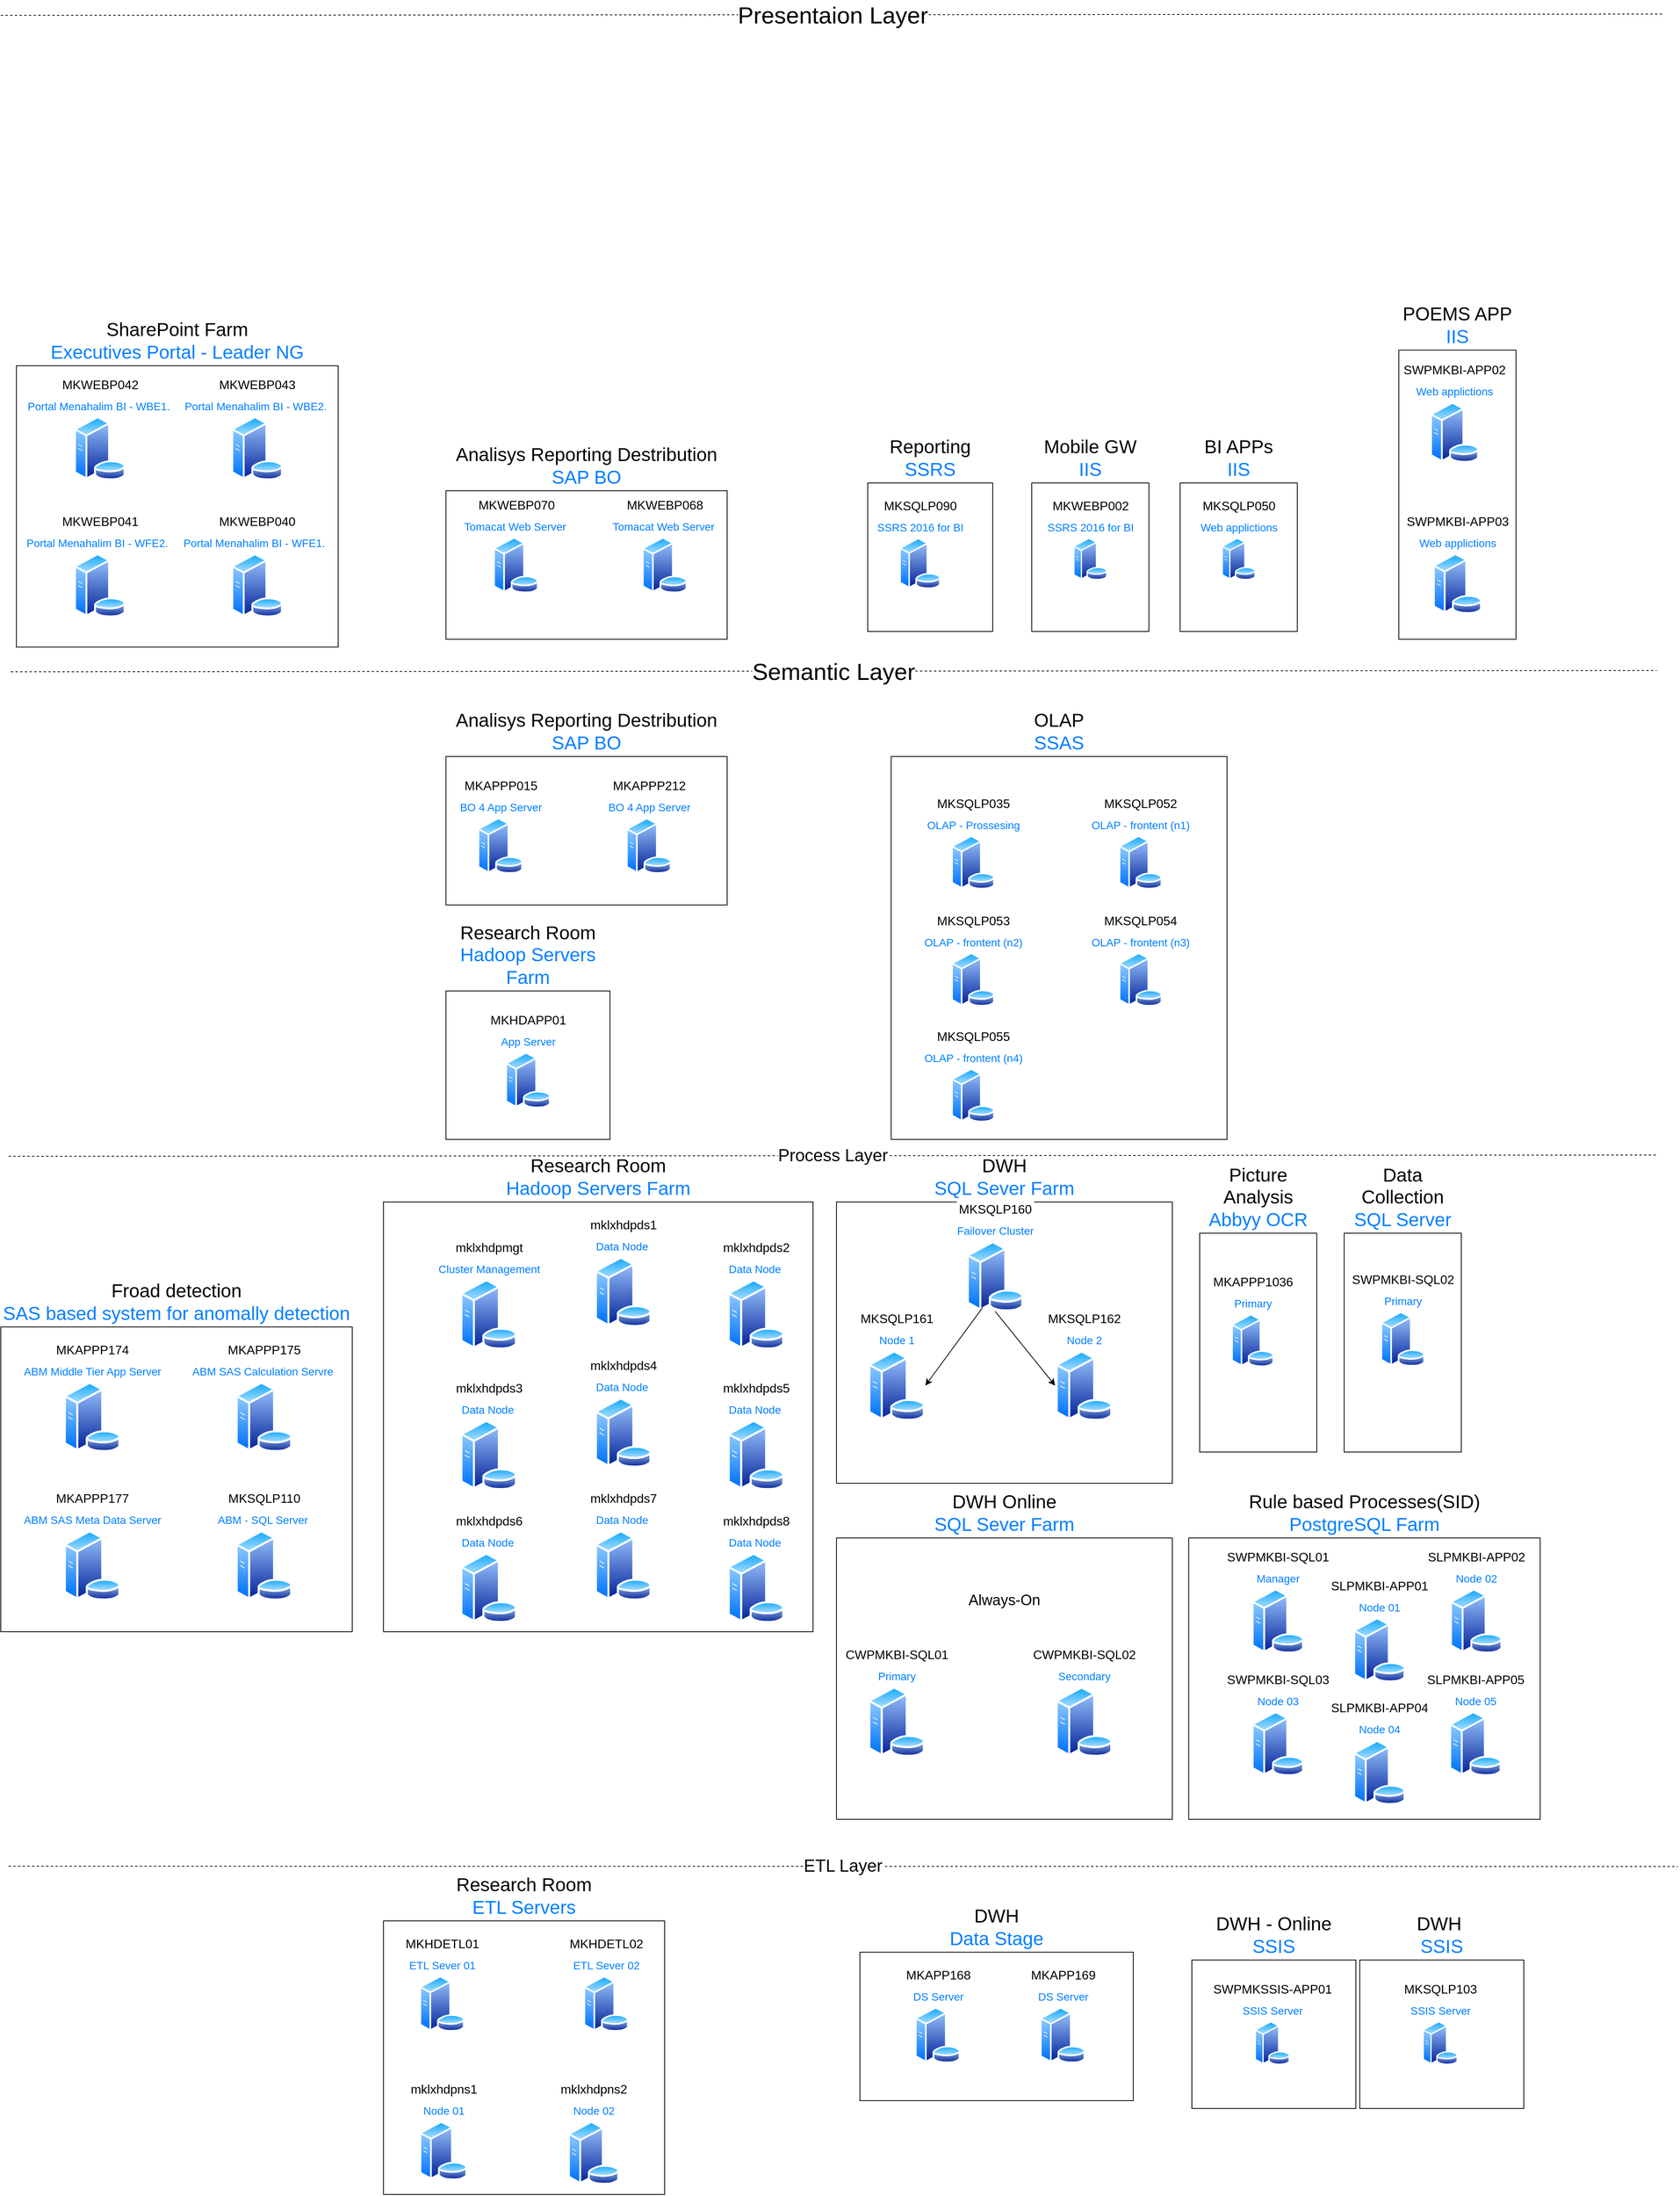 <mxfile version="14.5.7" type="github">
  <diagram name="Page-1" id="c37626ed-c26b-45fb-9056-f9ebc6bb27b6">
    <mxGraphModel dx="1182" dy="2432" grid="1" gridSize="10" guides="1" tooltips="1" connect="1" arrows="1" fold="1" page="1" pageScale="1" pageWidth="1100" pageHeight="850" background="#ffffff" math="0" shadow="0">
      <root>
        <mxCell id="0" />
        <mxCell id="1" parent="0" />
        <mxCell id="8NVAOUmw6MS0x2K47sJc-16" value="&lt;font style=&quot;font-size: 30px&quot;&gt;Presentaion Layer&lt;/font&gt;" style="endArrow=none;dashed=1;html=1;fontSize=22;exitX=1;exitY=1;exitDx=0;exitDy=0;" parent="1" edge="1">
          <mxGeometry width="50" height="50" relative="1" as="geometry">
            <mxPoint x="19.999" y="-1678.355" as="sourcePoint" />
            <mxPoint x="2150" y="-1680" as="targetPoint" />
          </mxGeometry>
        </mxCell>
        <mxCell id="8NVAOUmw6MS0x2K47sJc-18" value="Process Layer" style="endArrow=none;dashed=1;html=1;fontSize=22;exitX=1;exitY=1;exitDx=0;exitDy=0;" parent="1" edge="1">
          <mxGeometry width="50" height="50" relative="1" as="geometry">
            <mxPoint x="29.999" y="-218.355" as="sourcePoint" />
            <mxPoint x="2140" y="-220" as="targetPoint" />
          </mxGeometry>
        </mxCell>
        <mxCell id="8NVAOUmw6MS0x2K47sJc-25" value="ETL Layer" style="endArrow=none;dashed=1;html=1;fontSize=22;exitX=1;exitY=1;exitDx=0;exitDy=0;" parent="1" edge="1">
          <mxGeometry width="50" height="50" relative="1" as="geometry">
            <mxPoint x="29.999" y="690.005" as="sourcePoint" />
            <mxPoint x="2167.14" y="690.36" as="targetPoint" />
          </mxGeometry>
        </mxCell>
        <mxCell id="8NVAOUmw6MS0x2K47sJc-28" value="" style="group" parent="1" vertex="1" connectable="0">
          <mxGeometry x="40" y="-1230" width="412" height="360" as="geometry" />
        </mxCell>
        <mxCell id="8NVAOUmw6MS0x2K47sJc-19" value="&lt;font style=&quot;font-size: 24px&quot;&gt;SharePoint Farm&lt;br&gt;&lt;font color=&quot;#007fff&quot;&gt;Executives Portal - Leader NG&lt;/font&gt;&lt;br&gt;&lt;/font&gt;" style="rounded=0;whiteSpace=wrap;html=1;labelPosition=center;verticalLabelPosition=top;align=center;verticalAlign=bottom;" parent="8NVAOUmw6MS0x2K47sJc-28" vertex="1">
          <mxGeometry width="412" height="360" as="geometry" />
        </mxCell>
        <mxCell id="8NVAOUmw6MS0x2K47sJc-12" value="&lt;span style=&quot;font-size: 16px&quot;&gt;MKWEBP041&lt;/span&gt;&lt;br style=&quot;font-size: 18px&quot;&gt;&lt;font color=&quot;#007fff&quot;&gt;&lt;span style=&quot;font-size: 14px&quot;&gt;Portal Menahalim BI - WFE2.&amp;nbsp;&amp;nbsp;&lt;/span&gt;&lt;/font&gt;" style="aspect=fixed;perimeter=ellipsePerimeter;html=1;align=center;shadow=0;dashed=0;spacingTop=3;image;image=img/lib/active_directory/database_server.svg;labelPosition=center;verticalLabelPosition=top;verticalAlign=bottom;fontSize=22;" parent="8NVAOUmw6MS0x2K47sJc-28" vertex="1">
          <mxGeometry x="73.244" y="240" width="67.085" height="81.81" as="geometry" />
        </mxCell>
        <mxCell id="8NVAOUmw6MS0x2K47sJc-13" value="&lt;font style=&quot;font-size: 16px&quot;&gt;MKWEBP042&lt;/font&gt;&lt;br style=&quot;font-size: 18px&quot;&gt;&lt;font color=&quot;#007fff&quot;&gt;&lt;span style=&quot;font-size: 14px&quot;&gt;Portal Menahalim BI - WBE1.&amp;nbsp;&lt;/span&gt;&lt;/font&gt;" style="aspect=fixed;perimeter=ellipsePerimeter;html=1;align=center;shadow=0;dashed=0;spacingTop=3;image;image=img/lib/active_directory/database_server.svg;labelPosition=center;verticalLabelPosition=top;verticalAlign=bottom;fontSize=22;" parent="8NVAOUmw6MS0x2K47sJc-28" vertex="1">
          <mxGeometry x="73.244" y="64.615" width="67.085" height="81.81" as="geometry" />
        </mxCell>
        <mxCell id="8NVAOUmw6MS0x2K47sJc-14" value="&lt;font style=&quot;font-size: 16px&quot;&gt;MKWEBP043&lt;/font&gt;&lt;br style=&quot;font-size: 18px&quot;&gt;&lt;font color=&quot;#007fff&quot;&gt;&lt;span style=&quot;font-size: 14px&quot;&gt;Portal Menahalim BI - WBE2.&amp;nbsp;&lt;/span&gt;&lt;/font&gt;" style="aspect=fixed;perimeter=ellipsePerimeter;html=1;align=center;shadow=0;dashed=0;spacingTop=3;image;image=img/lib/active_directory/database_server.svg;labelPosition=center;verticalLabelPosition=top;verticalAlign=bottom;fontSize=22;" parent="8NVAOUmw6MS0x2K47sJc-28" vertex="1">
          <mxGeometry x="274.667" y="64.615" width="67.085" height="81.81" as="geometry" />
        </mxCell>
        <mxCell id="8NVAOUmw6MS0x2K47sJc-15" value="&lt;span style=&quot;font-size: 16px&quot;&gt;MKWEBP040&lt;br&gt;&lt;/span&gt;&lt;font color=&quot;#007fff&quot;&gt;&lt;span style=&quot;font-size: 14px&quot;&gt;Portal Menahalim BI - WFE1.&amp;nbsp;&amp;nbsp;&lt;/span&gt;&lt;/font&gt;" style="aspect=fixed;perimeter=ellipsePerimeter;html=1;align=center;shadow=0;dashed=0;spacingTop=3;image;image=img/lib/active_directory/database_server.svg;labelPosition=center;verticalLabelPosition=top;verticalAlign=bottom;fontSize=22;" parent="8NVAOUmw6MS0x2K47sJc-28" vertex="1">
          <mxGeometry x="274.667" y="240" width="67.085" height="81.81" as="geometry" />
        </mxCell>
        <mxCell id="8NVAOUmw6MS0x2K47sJc-29" value="" style="group" parent="1" vertex="1" connectable="0">
          <mxGeometry x="20" width="450" height="390" as="geometry" />
        </mxCell>
        <mxCell id="8NVAOUmw6MS0x2K47sJc-30" value="&lt;font style=&quot;font-size: 24px&quot;&gt;Froad detection&lt;br&gt;&lt;font color=&quot;#007fff&quot;&gt;SAS based system for anomally detection&lt;/font&gt;&lt;br&gt;&lt;/font&gt;" style="rounded=0;whiteSpace=wrap;html=1;labelPosition=center;verticalLabelPosition=top;align=center;verticalAlign=bottom;" parent="8NVAOUmw6MS0x2K47sJc-29" vertex="1">
          <mxGeometry width="450" height="390" as="geometry" />
        </mxCell>
        <mxCell id="8NVAOUmw6MS0x2K47sJc-31" value="&lt;span style=&quot;font-size: 16px&quot;&gt;MKAPPP177&lt;/span&gt;&lt;br style=&quot;font-size: 18px&quot;&gt;&lt;font color=&quot;#007fff&quot;&gt;&lt;span style=&quot;font-size: 14px&quot;&gt;ABM SAS Meta Data Server&lt;/span&gt;&lt;/font&gt;" style="aspect=fixed;perimeter=ellipsePerimeter;html=1;align=center;shadow=0;dashed=0;spacingTop=3;image;image=img/lib/active_directory/database_server.svg;labelPosition=center;verticalLabelPosition=top;verticalAlign=bottom;fontSize=22;" parent="8NVAOUmw6MS0x2K47sJc-29" vertex="1">
          <mxGeometry x="80" y="260" width="73.8" height="90" as="geometry" />
        </mxCell>
        <mxCell id="8NVAOUmw6MS0x2K47sJc-32" value="&lt;font style=&quot;font-size: 16px&quot;&gt;MKAPPP174&lt;/font&gt;&lt;br style=&quot;font-size: 18px&quot;&gt;&lt;font color=&quot;#007fff&quot;&gt;&lt;span style=&quot;font-size: 14px&quot;&gt;ABM Middle Tier App Server&lt;/span&gt;&lt;/font&gt;" style="aspect=fixed;perimeter=ellipsePerimeter;html=1;align=center;shadow=0;dashed=0;spacingTop=3;image;image=img/lib/active_directory/database_server.svg;labelPosition=center;verticalLabelPosition=top;verticalAlign=bottom;fontSize=22;" parent="8NVAOUmw6MS0x2K47sJc-29" vertex="1">
          <mxGeometry x="80" y="70" width="73.8" height="90" as="geometry" />
        </mxCell>
        <mxCell id="8NVAOUmw6MS0x2K47sJc-33" value="&lt;font style=&quot;font-size: 16px&quot;&gt;MKAPPP175&lt;/font&gt;&lt;br style=&quot;font-size: 18px&quot;&gt;&lt;font color=&quot;#007fff&quot;&gt;&lt;span style=&quot;font-size: 14px&quot;&gt;ABM SAS Calculation Servre&amp;nbsp;&lt;/span&gt;&lt;/font&gt;" style="aspect=fixed;perimeter=ellipsePerimeter;html=1;align=center;shadow=0;dashed=0;spacingTop=3;image;image=img/lib/active_directory/database_server.svg;labelPosition=center;verticalLabelPosition=top;verticalAlign=bottom;fontSize=22;" parent="8NVAOUmw6MS0x2K47sJc-29" vertex="1">
          <mxGeometry x="300" y="70" width="73.8" height="90" as="geometry" />
        </mxCell>
        <mxCell id="8NVAOUmw6MS0x2K47sJc-34" value="&lt;span style=&quot;font-size: 16px&quot;&gt;MKSQLP110&lt;/span&gt;&lt;br&gt;&lt;font color=&quot;#007fff&quot;&gt;&lt;span style=&quot;font-size: 14px&quot;&gt;ABM - SQL Server&amp;nbsp;&lt;/span&gt;&lt;/font&gt;" style="aspect=fixed;perimeter=ellipsePerimeter;html=1;align=center;shadow=0;dashed=0;spacingTop=3;image;image=img/lib/active_directory/database_server.svg;labelPosition=center;verticalLabelPosition=top;verticalAlign=bottom;fontSize=22;" parent="8NVAOUmw6MS0x2K47sJc-29" vertex="1">
          <mxGeometry x="300" y="260" width="73.8" height="90" as="geometry" />
        </mxCell>
        <mxCell id="8NVAOUmw6MS0x2K47sJc-35" value="" style="group" parent="1" vertex="1" connectable="0">
          <mxGeometry x="590" y="-730" width="360" height="190" as="geometry" />
        </mxCell>
        <mxCell id="8NVAOUmw6MS0x2K47sJc-36" value="&lt;font style=&quot;font-size: 24px&quot;&gt;Analisys Reporting Destribution&lt;br&gt;&lt;font color=&quot;#007fff&quot;&gt;SAP BO&lt;/font&gt;&lt;br&gt;&lt;/font&gt;" style="rounded=0;whiteSpace=wrap;html=1;labelPosition=center;verticalLabelPosition=top;align=center;verticalAlign=bottom;" parent="8NVAOUmw6MS0x2K47sJc-35" vertex="1">
          <mxGeometry width="360" height="190" as="geometry" />
        </mxCell>
        <mxCell id="8NVAOUmw6MS0x2K47sJc-37" value="&lt;font style=&quot;font-size: 16px&quot;&gt;MKAPPP015&lt;/font&gt;&lt;br style=&quot;font-size: 18px&quot;&gt;&lt;font color=&quot;#007fff&quot;&gt;&lt;span style=&quot;font-size: 14px&quot;&gt;BO 4 App Server&lt;/span&gt;&lt;/font&gt;" style="aspect=fixed;perimeter=ellipsePerimeter;html=1;align=center;shadow=0;dashed=0;spacingTop=3;image;image=img/lib/active_directory/database_server.svg;labelPosition=center;verticalLabelPosition=top;verticalAlign=bottom;fontSize=22;" parent="8NVAOUmw6MS0x2K47sJc-35" vertex="1">
          <mxGeometry x="40" y="78.111" width="59.04" height="72" as="geometry" />
        </mxCell>
        <mxCell id="8NVAOUmw6MS0x2K47sJc-40" value="&lt;font style=&quot;font-size: 16px&quot;&gt;MKAPPP212&lt;/font&gt;&lt;br style=&quot;font-size: 18px&quot;&gt;&lt;font color=&quot;#007fff&quot;&gt;&lt;span style=&quot;font-size: 14px&quot;&gt;BO 4 App Server&lt;/span&gt;&lt;/font&gt;" style="aspect=fixed;perimeter=ellipsePerimeter;html=1;align=center;shadow=0;dashed=0;spacingTop=3;image;image=img/lib/active_directory/database_server.svg;labelPosition=center;verticalLabelPosition=top;verticalAlign=bottom;fontSize=22;" parent="8NVAOUmw6MS0x2K47sJc-35" vertex="1">
          <mxGeometry x="230" y="78.111" width="59.04" height="72" as="geometry" />
        </mxCell>
        <mxCell id="8NVAOUmw6MS0x2K47sJc-17" value="&lt;font style=&quot;font-size: 30px&quot;&gt;Semantic Layer&lt;/font&gt;" style="endArrow=none;dashed=1;html=1;fontSize=22;exitX=1;exitY=1;exitDx=0;exitDy=0;" parent="1" edge="1">
          <mxGeometry width="50" height="50" relative="1" as="geometry">
            <mxPoint x="32.859" y="-838.355" as="sourcePoint" />
            <mxPoint x="2140" y="-840" as="targetPoint" />
          </mxGeometry>
        </mxCell>
        <mxCell id="8NVAOUmw6MS0x2K47sJc-43" value="" style="group" parent="1" vertex="1" connectable="0">
          <mxGeometry x="1160" y="-730" width="430" height="490" as="geometry" />
        </mxCell>
        <mxCell id="8NVAOUmw6MS0x2K47sJc-26" value="&lt;span style=&quot;font-size: 24px&quot;&gt;OLAP&lt;/span&gt;&lt;br style=&quot;font-size: 24px&quot;&gt;&lt;font color=&quot;#007fff&quot; style=&quot;font-size: 24px&quot;&gt;SSAS&lt;/font&gt;" style="rounded=0;whiteSpace=wrap;html=1;labelPosition=center;verticalLabelPosition=top;align=center;verticalAlign=bottom;" parent="8NVAOUmw6MS0x2K47sJc-43" vertex="1">
          <mxGeometry width="430" height="490.0" as="geometry" />
        </mxCell>
        <mxCell id="8NVAOUmw6MS0x2K47sJc-11" value="&lt;font style=&quot;font-size: 16px&quot;&gt;MKSQLP035&lt;/font&gt;&lt;br style=&quot;font-size: 18px&quot;&gt;&lt;font color=&quot;#007fff&quot; style=&quot;font-size: 14px&quot;&gt;OLAP - Prossesing&lt;/font&gt;" style="aspect=fixed;perimeter=ellipsePerimeter;html=1;align=center;shadow=0;dashed=0;spacingTop=3;image;image=img/lib/active_directory/database_server.svg;labelPosition=center;verticalLabelPosition=top;verticalAlign=bottom;fontSize=22;" parent="8NVAOUmw6MS0x2K47sJc-43" vertex="1">
          <mxGeometry x="76.444" y="100.887" width="56.675" height="69.115" as="geometry" />
        </mxCell>
        <mxCell id="2Vnqyo2LYjuPTiN0rZFC-1" value="&lt;font style=&quot;font-size: 16px&quot;&gt;MKSQLP052&lt;/font&gt;&lt;br style=&quot;font-size: 18px&quot;&gt;&lt;font color=&quot;#007fff&quot; style=&quot;font-size: 14px&quot;&gt;OLAP - frontent (n1)&lt;/font&gt;" style="aspect=fixed;perimeter=ellipsePerimeter;html=1;align=center;shadow=0;dashed=0;spacingTop=3;image;image=img/lib/active_directory/database_server.svg;labelPosition=center;verticalLabelPosition=top;verticalAlign=bottom;fontSize=22;" vertex="1" parent="8NVAOUmw6MS0x2K47sJc-43">
          <mxGeometry x="290.882" y="100.887" width="56.675" height="69.115" as="geometry" />
        </mxCell>
        <mxCell id="2Vnqyo2LYjuPTiN0rZFC-2" value="&lt;font style=&quot;font-size: 16px&quot;&gt;MKSQLP053&lt;/font&gt;&lt;br style=&quot;font-size: 18px&quot;&gt;&lt;font color=&quot;#007fff&quot; style=&quot;font-size: 14px&quot;&gt;OLAP - frontent (n2)&lt;/font&gt;" style="aspect=fixed;perimeter=ellipsePerimeter;html=1;align=center;shadow=0;dashed=0;spacingTop=3;image;image=img/lib/active_directory/database_server.svg;labelPosition=center;verticalLabelPosition=top;verticalAlign=bottom;fontSize=22;" vertex="1" parent="8NVAOUmw6MS0x2K47sJc-43">
          <mxGeometry x="76.444" y="250.702" width="56.675" height="69.115" as="geometry" />
        </mxCell>
        <mxCell id="2Vnqyo2LYjuPTiN0rZFC-3" value="&lt;font style=&quot;font-size: 16px&quot;&gt;MKSQLP054&lt;/font&gt;&lt;br style=&quot;font-size: 18px&quot;&gt;&lt;font color=&quot;#007fff&quot; style=&quot;font-size: 14px&quot;&gt;OLAP - frontent (n3)&lt;/font&gt;" style="aspect=fixed;perimeter=ellipsePerimeter;html=1;align=center;shadow=0;dashed=0;spacingTop=3;image;image=img/lib/active_directory/database_server.svg;labelPosition=center;verticalLabelPosition=top;verticalAlign=bottom;fontSize=22;" vertex="1" parent="8NVAOUmw6MS0x2K47sJc-43">
          <mxGeometry x="290.884" y="250.702" width="56.675" height="69.115" as="geometry" />
        </mxCell>
        <mxCell id="2Vnqyo2LYjuPTiN0rZFC-4" value="&lt;font style=&quot;font-size: 16px&quot;&gt;MKSQLP055&lt;/font&gt;&lt;br style=&quot;font-size: 18px&quot;&gt;&lt;font color=&quot;#007fff&quot; style=&quot;font-size: 14px&quot;&gt;OLAP - frontent (n4)&lt;/font&gt;" style="aspect=fixed;perimeter=ellipsePerimeter;html=1;align=center;shadow=0;dashed=0;spacingTop=3;image;image=img/lib/active_directory/database_server.svg;labelPosition=center;verticalLabelPosition=top;verticalAlign=bottom;fontSize=22;" vertex="1" parent="8NVAOUmw6MS0x2K47sJc-43">
          <mxGeometry x="76.444" y="398.841" width="56.675" height="69.115" as="geometry" />
        </mxCell>
        <mxCell id="8NVAOUmw6MS0x2K47sJc-44" value="" style="group" parent="1" vertex="1" connectable="0">
          <mxGeometry x="1130" y="-1080" width="160" height="190" as="geometry" />
        </mxCell>
        <mxCell id="8NVAOUmw6MS0x2K47sJc-45" value="&lt;font style=&quot;font-size: 24px&quot;&gt;Reporting&lt;br&gt;&lt;span style=&quot;color: rgb(0 , 127 , 255)&quot;&gt;SSRS&lt;/span&gt;&lt;br&gt;&lt;/font&gt;" style="rounded=0;whiteSpace=wrap;html=1;labelPosition=center;verticalLabelPosition=top;align=center;verticalAlign=bottom;" parent="8NVAOUmw6MS0x2K47sJc-44" vertex="1">
          <mxGeometry width="160.0" height="190" as="geometry" />
        </mxCell>
        <mxCell id="8NVAOUmw6MS0x2K47sJc-46" value="&lt;font style=&quot;font-size: 16px&quot;&gt;MKSQLP090&lt;/font&gt;&lt;br style=&quot;font-size: 18px&quot;&gt;&lt;font color=&quot;#007fff&quot;&gt;&lt;span style=&quot;font-size: 14px&quot;&gt;SSRS 2016 for BI&lt;/span&gt;&lt;/font&gt;" style="aspect=fixed;perimeter=ellipsePerimeter;html=1;align=center;shadow=0;dashed=0;spacingTop=3;image;image=img/lib/active_directory/database_server.svg;labelPosition=center;verticalLabelPosition=top;verticalAlign=bottom;fontSize=22;" parent="8NVAOUmw6MS0x2K47sJc-44" vertex="1">
          <mxGeometry x="40.004" y="70" width="53.673" height="65.455" as="geometry" />
        </mxCell>
        <mxCell id="kpU_jAiQaR-Scrp2Td4S-7" value="" style="group" parent="1" vertex="1" connectable="0">
          <mxGeometry x="590" y="-1070" width="360" height="190" as="geometry" />
        </mxCell>
        <mxCell id="kpU_jAiQaR-Scrp2Td4S-2" value="&lt;font style=&quot;font-size: 24px&quot;&gt;Analisys Reporting Destribution&lt;br&gt;&lt;font color=&quot;#007fff&quot;&gt;SAP BO&lt;/font&gt;&lt;br&gt;&lt;/font&gt;" style="rounded=0;whiteSpace=wrap;html=1;labelPosition=center;verticalLabelPosition=top;align=center;verticalAlign=bottom;container=1;" parent="kpU_jAiQaR-Scrp2Td4S-7" vertex="1">
          <mxGeometry width="360" height="190" as="geometry" />
        </mxCell>
        <mxCell id="kpU_jAiQaR-Scrp2Td4S-4" value="&lt;font style=&quot;font-size: 16px&quot;&gt;MKWEBP070&lt;/font&gt;&lt;br style=&quot;font-size: 18px&quot;&gt;&lt;font color=&quot;#007fff&quot;&gt;&lt;span style=&quot;font-size: 14px&quot;&gt;Tomacat Web Server&amp;nbsp;&lt;/span&gt;&lt;/font&gt;" style="aspect=fixed;perimeter=ellipsePerimeter;html=1;align=center;shadow=0;dashed=0;spacingTop=3;image;image=img/lib/active_directory/database_server.svg;labelPosition=center;verticalLabelPosition=top;verticalAlign=bottom;fontSize=22;" parent="kpU_jAiQaR-Scrp2Td4S-2" vertex="1">
          <mxGeometry x="60" y="59" width="59.04" height="72" as="geometry" />
        </mxCell>
        <mxCell id="kpU_jAiQaR-Scrp2Td4S-5" value="&lt;font style=&quot;font-size: 16px&quot;&gt;MKWEBP068&lt;/font&gt;&lt;br style=&quot;font-size: 18px&quot;&gt;&lt;font color=&quot;#007fff&quot;&gt;&lt;span style=&quot;font-size: 14px&quot;&gt;Tomacat Web Server&amp;nbsp;&lt;/span&gt;&lt;/font&gt;" style="aspect=fixed;perimeter=ellipsePerimeter;html=1;align=center;shadow=0;dashed=0;spacingTop=3;image;image=img/lib/active_directory/database_server.svg;labelPosition=center;verticalLabelPosition=top;verticalAlign=bottom;fontSize=22;" parent="kpU_jAiQaR-Scrp2Td4S-2" vertex="1">
          <mxGeometry x="250.48" y="59" width="59.04" height="72" as="geometry" />
        </mxCell>
        <mxCell id="kpU_jAiQaR-Scrp2Td4S-8" value="" style="group" parent="1" vertex="1" connectable="0">
          <mxGeometry x="510" y="-160" width="550" height="550" as="geometry" />
        </mxCell>
        <mxCell id="kpU_jAiQaR-Scrp2Td4S-9" value="&lt;font style=&quot;font-size: 24px&quot;&gt;Research Room&lt;br&gt;&lt;font color=&quot;#007fff&quot;&gt;Hadoop Servers Farm&lt;/font&gt;&lt;br&gt;&lt;/font&gt;" style="rounded=0;whiteSpace=wrap;html=1;labelPosition=center;verticalLabelPosition=top;align=center;verticalAlign=bottom;" parent="kpU_jAiQaR-Scrp2Td4S-8" vertex="1">
          <mxGeometry width="550" height="550" as="geometry" />
        </mxCell>
        <mxCell id="kpU_jAiQaR-Scrp2Td4S-11" value="&lt;font style=&quot;font-size: 16px&quot;&gt;mklxhdpmgt&lt;/font&gt;&lt;br style=&quot;font-size: 18px&quot;&gt;&lt;font color=&quot;#007fff&quot;&gt;&lt;span style=&quot;font-size: 14px&quot;&gt;Cluster Management&lt;/span&gt;&lt;/font&gt;" style="aspect=fixed;perimeter=ellipsePerimeter;html=1;align=center;shadow=0;dashed=0;spacingTop=3;image;image=img/lib/active_directory/database_server.svg;labelPosition=center;verticalLabelPosition=top;verticalAlign=bottom;fontSize=22;" parent="kpU_jAiQaR-Scrp2Td4S-8" vertex="1">
          <mxGeometry x="97.778" y="98.718" width="73.8" height="90" as="geometry" />
        </mxCell>
        <mxCell id="kpU_jAiQaR-Scrp2Td4S-12" value="&lt;font style=&quot;font-size: 16px&quot;&gt;mklxhdpds1&lt;/font&gt;&lt;br style=&quot;font-size: 18px&quot;&gt;&lt;font color=&quot;#007fff&quot;&gt;&lt;span style=&quot;font-size: 14px&quot;&gt;Data Node&amp;nbsp;&lt;/span&gt;&lt;/font&gt;" style="aspect=fixed;perimeter=ellipsePerimeter;html=1;align=center;shadow=0;dashed=0;spacingTop=3;image;image=img/lib/active_directory/database_server.svg;labelPosition=center;verticalLabelPosition=top;verticalAlign=bottom;fontSize=22;" parent="kpU_jAiQaR-Scrp2Td4S-8" vertex="1">
          <mxGeometry x="269.997" y="69.998" width="73.8" height="90" as="geometry" />
        </mxCell>
        <mxCell id="kpU_jAiQaR-Scrp2Td4S-13" value="&lt;font style=&quot;font-size: 16px&quot;&gt;mklxhdpds2&lt;/font&gt;&lt;br style=&quot;font-size: 18px&quot;&gt;&lt;font color=&quot;#007fff&quot;&gt;&lt;span style=&quot;font-size: 14px&quot;&gt;Data Node&amp;nbsp;&lt;/span&gt;&lt;/font&gt;" style="aspect=fixed;perimeter=ellipsePerimeter;html=1;align=center;shadow=0;dashed=0;spacingTop=3;image;image=img/lib/active_directory/database_server.svg;labelPosition=center;verticalLabelPosition=top;verticalAlign=bottom;fontSize=22;" parent="kpU_jAiQaR-Scrp2Td4S-8" vertex="1">
          <mxGeometry x="439.997" y="98.717" width="73.8" height="90" as="geometry" />
        </mxCell>
        <mxCell id="kpU_jAiQaR-Scrp2Td4S-14" value="&lt;font style=&quot;font-size: 16px&quot;&gt;mklxhdpds3&lt;/font&gt;&lt;br style=&quot;font-size: 18px&quot;&gt;&lt;font color=&quot;#007fff&quot;&gt;&lt;span style=&quot;font-size: 14px&quot;&gt;Data Node&amp;nbsp;&lt;/span&gt;&lt;/font&gt;" style="aspect=fixed;perimeter=ellipsePerimeter;html=1;align=center;shadow=0;dashed=0;spacingTop=3;image;image=img/lib/active_directory/database_server.svg;labelPosition=center;verticalLabelPosition=top;verticalAlign=bottom;fontSize=22;" parent="kpU_jAiQaR-Scrp2Td4S-8" vertex="1">
          <mxGeometry x="97.778" y="278.718" width="73.8" height="90" as="geometry" />
        </mxCell>
        <mxCell id="kpU_jAiQaR-Scrp2Td4S-15" value="&lt;font style=&quot;font-size: 16px&quot;&gt;mklxhdpds4&lt;/font&gt;&lt;br style=&quot;font-size: 18px&quot;&gt;&lt;font color=&quot;#007fff&quot;&gt;&lt;span style=&quot;font-size: 14px&quot;&gt;Data Node&amp;nbsp;&lt;/span&gt;&lt;/font&gt;" style="aspect=fixed;perimeter=ellipsePerimeter;html=1;align=center;shadow=0;dashed=0;spacingTop=3;image;image=img/lib/active_directory/database_server.svg;labelPosition=center;verticalLabelPosition=top;verticalAlign=bottom;fontSize=22;" parent="kpU_jAiQaR-Scrp2Td4S-8" vertex="1">
          <mxGeometry x="269.997" y="249.998" width="73.8" height="90" as="geometry" />
        </mxCell>
        <mxCell id="kpU_jAiQaR-Scrp2Td4S-16" value="&lt;font style=&quot;font-size: 16px&quot;&gt;mklxhdpds5&lt;/font&gt;&lt;br style=&quot;font-size: 18px&quot;&gt;&lt;font color=&quot;#007fff&quot;&gt;&lt;span style=&quot;font-size: 14px&quot;&gt;Data Node&amp;nbsp;&lt;/span&gt;&lt;/font&gt;" style="aspect=fixed;perimeter=ellipsePerimeter;html=1;align=center;shadow=0;dashed=0;spacingTop=3;image;image=img/lib/active_directory/database_server.svg;labelPosition=center;verticalLabelPosition=top;verticalAlign=bottom;fontSize=22;" parent="kpU_jAiQaR-Scrp2Td4S-8" vertex="1">
          <mxGeometry x="439.997" y="278.717" width="73.8" height="90" as="geometry" />
        </mxCell>
        <mxCell id="kpU_jAiQaR-Scrp2Td4S-17" value="&lt;font style=&quot;font-size: 16px&quot;&gt;mklxhdpds6&lt;/font&gt;&lt;br style=&quot;font-size: 18px&quot;&gt;&lt;font color=&quot;#007fff&quot;&gt;&lt;span style=&quot;font-size: 14px&quot;&gt;Data Node&amp;nbsp;&lt;/span&gt;&lt;/font&gt;" style="aspect=fixed;perimeter=ellipsePerimeter;html=1;align=center;shadow=0;dashed=0;spacingTop=3;image;image=img/lib/active_directory/database_server.svg;labelPosition=center;verticalLabelPosition=top;verticalAlign=bottom;fontSize=22;" parent="kpU_jAiQaR-Scrp2Td4S-8" vertex="1">
          <mxGeometry x="97.778" y="448.718" width="73.8" height="90" as="geometry" />
        </mxCell>
        <mxCell id="kpU_jAiQaR-Scrp2Td4S-18" value="&lt;font style=&quot;font-size: 16px&quot;&gt;mklxhdpds7&lt;/font&gt;&lt;br style=&quot;font-size: 18px&quot;&gt;&lt;font color=&quot;#007fff&quot;&gt;&lt;span style=&quot;font-size: 14px&quot;&gt;Data Node&amp;nbsp;&lt;/span&gt;&lt;/font&gt;" style="aspect=fixed;perimeter=ellipsePerimeter;html=1;align=center;shadow=0;dashed=0;spacingTop=3;image;image=img/lib/active_directory/database_server.svg;labelPosition=center;verticalLabelPosition=top;verticalAlign=bottom;fontSize=22;" parent="kpU_jAiQaR-Scrp2Td4S-8" vertex="1">
          <mxGeometry x="269.997" y="419.998" width="73.8" height="90" as="geometry" />
        </mxCell>
        <mxCell id="kpU_jAiQaR-Scrp2Td4S-19" value="&lt;font style=&quot;font-size: 16px&quot;&gt;mklxhdpds8&lt;/font&gt;&lt;br style=&quot;font-size: 18px&quot;&gt;&lt;font color=&quot;#007fff&quot;&gt;&lt;span style=&quot;font-size: 14px&quot;&gt;Data Node&amp;nbsp;&lt;/span&gt;&lt;/font&gt;" style="aspect=fixed;perimeter=ellipsePerimeter;html=1;align=center;shadow=0;dashed=0;spacingTop=3;image;image=img/lib/active_directory/database_server.svg;labelPosition=center;verticalLabelPosition=top;verticalAlign=bottom;fontSize=22;" parent="kpU_jAiQaR-Scrp2Td4S-8" vertex="1">
          <mxGeometry x="439.997" y="448.717" width="73.8" height="90" as="geometry" />
        </mxCell>
        <mxCell id="kpU_jAiQaR-Scrp2Td4S-24" value="" style="group" parent="1" vertex="1" connectable="0">
          <mxGeometry x="590" y="-430" width="210" height="190" as="geometry" />
        </mxCell>
        <mxCell id="kpU_jAiQaR-Scrp2Td4S-36" value="" style="group" parent="kpU_jAiQaR-Scrp2Td4S-24" vertex="1" connectable="0">
          <mxGeometry width="210" height="190" as="geometry" />
        </mxCell>
        <mxCell id="kpU_jAiQaR-Scrp2Td4S-25" value="&lt;font style=&quot;font-size: 24px&quot;&gt;Research Room&lt;br&gt;&lt;font color=&quot;#007fff&quot;&gt;Hadoop Servers Farm&lt;/font&gt;&lt;br&gt;&lt;/font&gt;" style="rounded=0;whiteSpace=wrap;html=1;labelPosition=center;verticalLabelPosition=top;align=center;verticalAlign=bottom;" parent="kpU_jAiQaR-Scrp2Td4S-36" vertex="1">
          <mxGeometry width="210" height="190" as="geometry" />
        </mxCell>
        <mxCell id="kpU_jAiQaR-Scrp2Td4S-37" value="&lt;span style=&quot;font-size: 16px&quot;&gt;MKHDAPP01&lt;br&gt;&lt;/span&gt;&lt;font color=&quot;#007fff&quot;&gt;&lt;span style=&quot;font-size: 14px&quot;&gt;App Server&lt;/span&gt;&lt;/font&gt;" style="aspect=fixed;perimeter=ellipsePerimeter;html=1;align=center;shadow=0;dashed=0;spacingTop=3;image;image=img/lib/active_directory/database_server.svg;labelPosition=center;verticalLabelPosition=top;verticalAlign=bottom;fontSize=22;" parent="kpU_jAiQaR-Scrp2Td4S-36" vertex="1">
          <mxGeometry x="75.48" y="78.111" width="59.04" height="72" as="geometry" />
        </mxCell>
        <mxCell id="kpU_jAiQaR-Scrp2Td4S-54" value="" style="group" parent="1" vertex="1" connectable="0">
          <mxGeometry x="1090" y="-160" width="430" height="360" as="geometry" />
        </mxCell>
        <mxCell id="kpU_jAiQaR-Scrp2Td4S-48" value="&lt;font style=&quot;font-size: 24px&quot;&gt;DWH&lt;br&gt;&lt;font color=&quot;#007fff&quot;&gt;SQL Sever Farm&lt;/font&gt;&lt;br&gt;&lt;/font&gt;" style="rounded=0;whiteSpace=wrap;html=1;labelPosition=center;verticalLabelPosition=top;align=center;verticalAlign=bottom;" parent="kpU_jAiQaR-Scrp2Td4S-54" vertex="1">
          <mxGeometry width="430" height="360" as="geometry" />
        </mxCell>
        <mxCell id="kpU_jAiQaR-Scrp2Td4S-49" value="&lt;font style=&quot;font-size: 16px&quot;&gt;MKSQLP160&lt;/font&gt;&lt;br style=&quot;font-size: 18px&quot;&gt;&lt;font color=&quot;#007fff&quot;&gt;&lt;span style=&quot;font-size: 14px&quot;&gt;Failover Cluster&lt;/span&gt;&lt;/font&gt;" style="aspect=fixed;perimeter=ellipsePerimeter;html=1;align=center;shadow=0;dashed=0;spacingTop=3;image;image=img/lib/active_directory/database_server.svg;labelPosition=center;verticalLabelPosition=top;verticalAlign=bottom;fontSize=22;" parent="kpU_jAiQaR-Scrp2Td4S-54" vertex="1">
          <mxGeometry x="166.197" y="49.997" width="73.8" height="90" as="geometry" />
        </mxCell>
        <mxCell id="kpU_jAiQaR-Scrp2Td4S-50" value="&lt;font style=&quot;font-size: 16px&quot;&gt;MKSQLP161&lt;/font&gt;&lt;br style=&quot;font-size: 18px&quot;&gt;&lt;font color=&quot;#007fff&quot;&gt;&lt;span style=&quot;font-size: 14px&quot;&gt;Node 1&lt;/span&gt;&lt;/font&gt;" style="aspect=fixed;perimeter=ellipsePerimeter;html=1;align=center;shadow=0;dashed=0;spacingTop=3;image;image=img/lib/active_directory/database_server.svg;labelPosition=center;verticalLabelPosition=top;verticalAlign=bottom;fontSize=22;" parent="kpU_jAiQaR-Scrp2Td4S-54" vertex="1">
          <mxGeometry x="39.997" y="189.997" width="73.8" height="90" as="geometry" />
        </mxCell>
        <mxCell id="kpU_jAiQaR-Scrp2Td4S-51" value="&lt;font style=&quot;font-size: 16px&quot;&gt;MKSQLP162&lt;/font&gt;&lt;br style=&quot;font-size: 18px&quot;&gt;&lt;font color=&quot;#007fff&quot;&gt;&lt;span style=&quot;font-size: 14px&quot;&gt;Node 2&lt;/span&gt;&lt;/font&gt;" style="aspect=fixed;perimeter=ellipsePerimeter;html=1;align=center;shadow=0;dashed=0;spacingTop=3;image;image=img/lib/active_directory/database_server.svg;labelPosition=center;verticalLabelPosition=top;verticalAlign=bottom;fontSize=22;" parent="kpU_jAiQaR-Scrp2Td4S-54" vertex="1">
          <mxGeometry x="279.997" y="189.997" width="73.8" height="90" as="geometry" />
        </mxCell>
        <mxCell id="kpU_jAiQaR-Scrp2Td4S-52" value="" style="endArrow=classic;html=1;exitX=0.5;exitY=1;exitDx=0;exitDy=0;entryX=0;entryY=0.5;entryDx=0;entryDy=0;" parent="kpU_jAiQaR-Scrp2Td4S-54" source="kpU_jAiQaR-Scrp2Td4S-49" target="kpU_jAiQaR-Scrp2Td4S-51" edge="1">
          <mxGeometry width="50" height="50" relative="1" as="geometry">
            <mxPoint x="-90" y="120" as="sourcePoint" />
            <mxPoint x="-40" y="70" as="targetPoint" />
          </mxGeometry>
        </mxCell>
        <mxCell id="kpU_jAiQaR-Scrp2Td4S-53" value="" style="endArrow=classic;html=1;entryX=1;entryY=0.5;entryDx=0;entryDy=0;exitX=0.25;exitY=1;exitDx=0;exitDy=0;" parent="kpU_jAiQaR-Scrp2Td4S-54" source="kpU_jAiQaR-Scrp2Td4S-49" target="kpU_jAiQaR-Scrp2Td4S-50" edge="1">
          <mxGeometry width="50" height="50" relative="1" as="geometry">
            <mxPoint x="213.097" y="149.997" as="sourcePoint" />
            <mxPoint x="289.997" y="244.997" as="targetPoint" />
          </mxGeometry>
        </mxCell>
        <mxCell id="kpU_jAiQaR-Scrp2Td4S-55" value="" style="group" parent="1" vertex="1" connectable="0">
          <mxGeometry x="1120" y="800" width="410" height="190" as="geometry" />
        </mxCell>
        <mxCell id="kpU_jAiQaR-Scrp2Td4S-56" value="&lt;font style=&quot;font-size: 24px&quot;&gt;DWH&lt;br&gt;&lt;font color=&quot;#007fff&quot;&gt;Data Stage&lt;/font&gt;&lt;br&gt;&lt;/font&gt;" style="rounded=0;whiteSpace=wrap;html=1;labelPosition=center;verticalLabelPosition=top;align=center;verticalAlign=bottom;" parent="kpU_jAiQaR-Scrp2Td4S-55" vertex="1">
          <mxGeometry width="350" height="190" as="geometry" />
        </mxCell>
        <mxCell id="kpU_jAiQaR-Scrp2Td4S-75" value="&lt;font style=&quot;font-size: 16px&quot;&gt;MKAPP168&lt;/font&gt;&lt;br style=&quot;font-size: 18px&quot;&gt;&lt;font color=&quot;#007fff&quot;&gt;&lt;span style=&quot;font-size: 14px&quot;&gt;DS Server&lt;/span&gt;&lt;/font&gt;" style="aspect=fixed;perimeter=ellipsePerimeter;html=1;align=center;shadow=0;dashed=0;spacingTop=3;image;image=img/lib/active_directory/database_server.svg;labelPosition=center;verticalLabelPosition=top;verticalAlign=bottom;fontSize=22;" parent="kpU_jAiQaR-Scrp2Td4S-55" vertex="1">
          <mxGeometry x="70.003" y="70.001" width="59.04" height="72" as="geometry" />
        </mxCell>
        <mxCell id="2Vnqyo2LYjuPTiN0rZFC-6" value="&lt;font style=&quot;font-size: 16px&quot;&gt;MKAPP169&lt;/font&gt;&lt;br style=&quot;font-size: 18px&quot;&gt;&lt;font color=&quot;#007fff&quot;&gt;&lt;span style=&quot;font-size: 14px&quot;&gt;DS Server&lt;/span&gt;&lt;/font&gt;" style="aspect=fixed;perimeter=ellipsePerimeter;html=1;align=center;shadow=0;dashed=0;spacingTop=3;image;image=img/lib/active_directory/database_server.svg;labelPosition=center;verticalLabelPosition=top;verticalAlign=bottom;fontSize=22;" vertex="1" parent="kpU_jAiQaR-Scrp2Td4S-55">
          <mxGeometry x="230.003" y="70.001" width="59.04" height="72" as="geometry" />
        </mxCell>
        <mxCell id="kpU_jAiQaR-Scrp2Td4S-59" value="" style="group" parent="1" vertex="1" connectable="0">
          <mxGeometry x="1090" y="270" width="430" height="360" as="geometry" />
        </mxCell>
        <mxCell id="kpU_jAiQaR-Scrp2Td4S-60" value="&lt;font style=&quot;font-size: 24px&quot;&gt;DWH Online&lt;br&gt;&lt;font color=&quot;#007fff&quot;&gt;SQL Sever Farm&lt;/font&gt;&lt;br&gt;&lt;/font&gt;" style="rounded=0;whiteSpace=wrap;html=1;labelPosition=center;verticalLabelPosition=top;align=center;verticalAlign=bottom;" parent="kpU_jAiQaR-Scrp2Td4S-59" vertex="1">
          <mxGeometry width="430" height="360" as="geometry" />
        </mxCell>
        <mxCell id="kpU_jAiQaR-Scrp2Td4S-62" value="&lt;font style=&quot;font-size: 16px&quot;&gt;CWPMKBI-SQL01&lt;/font&gt;&lt;br style=&quot;font-size: 18px&quot;&gt;&lt;font color=&quot;#007fff&quot;&gt;&lt;span style=&quot;font-size: 14px&quot;&gt;Primary&lt;/span&gt;&lt;/font&gt;" style="aspect=fixed;perimeter=ellipsePerimeter;html=1;align=center;shadow=0;dashed=0;spacingTop=3;image;image=img/lib/active_directory/database_server.svg;labelPosition=center;verticalLabelPosition=top;verticalAlign=bottom;fontSize=22;" parent="kpU_jAiQaR-Scrp2Td4S-59" vertex="1">
          <mxGeometry x="39.997" y="189.997" width="73.8" height="90" as="geometry" />
        </mxCell>
        <mxCell id="kpU_jAiQaR-Scrp2Td4S-63" value="&lt;font style=&quot;font-size: 16px&quot;&gt;CWPMKBI-SQL02&lt;/font&gt;&lt;br style=&quot;font-size: 18px&quot;&gt;&lt;font color=&quot;#007fff&quot;&gt;&lt;span style=&quot;font-size: 14px&quot;&gt;Secondary&lt;/span&gt;&lt;/font&gt;" style="aspect=fixed;perimeter=ellipsePerimeter;html=1;align=center;shadow=0;dashed=0;spacingTop=3;image;image=img/lib/active_directory/database_server.svg;labelPosition=center;verticalLabelPosition=top;verticalAlign=bottom;fontSize=22;" parent="kpU_jAiQaR-Scrp2Td4S-59" vertex="1">
          <mxGeometry x="279.997" y="189.997" width="73.8" height="90" as="geometry" />
        </mxCell>
        <mxCell id="kpU_jAiQaR-Scrp2Td4S-66" value="&lt;font style=&quot;font-size: 19px&quot;&gt;Always-On&lt;/font&gt;" style="text;html=1;strokeColor=none;fillColor=none;align=center;verticalAlign=middle;whiteSpace=wrap;rounded=0;" parent="kpU_jAiQaR-Scrp2Td4S-59" vertex="1">
          <mxGeometry x="165" y="70" width="100" height="20" as="geometry" />
        </mxCell>
        <mxCell id="kpU_jAiQaR-Scrp2Td4S-78" value="" style="group" parent="1" vertex="1" connectable="0">
          <mxGeometry x="1545" y="810" width="210" height="190" as="geometry" />
        </mxCell>
        <mxCell id="kpU_jAiQaR-Scrp2Td4S-72" value="&lt;font style=&quot;font-size: 24px&quot;&gt;DWH - Online&lt;br&gt;&lt;font color=&quot;#007fff&quot;&gt;SSIS&lt;/font&gt;&lt;br&gt;&lt;/font&gt;" style="rounded=0;whiteSpace=wrap;html=1;labelPosition=center;verticalLabelPosition=top;align=center;verticalAlign=bottom;" parent="kpU_jAiQaR-Scrp2Td4S-78" vertex="1">
          <mxGeometry width="210" height="190" as="geometry" />
        </mxCell>
        <mxCell id="kpU_jAiQaR-Scrp2Td4S-73" value="&lt;font style=&quot;font-size: 16px&quot;&gt;SWPMKSSIS-APP01&lt;/font&gt;&lt;br style=&quot;font-size: 18px&quot;&gt;&lt;font color=&quot;#007fff&quot;&gt;&lt;span style=&quot;font-size: 14px&quot;&gt;SSIS Server&lt;/span&gt;&lt;/font&gt;" style="aspect=fixed;perimeter=ellipsePerimeter;html=1;align=center;shadow=0;dashed=0;spacingTop=3;image;image=img/lib/active_directory/database_server.svg;labelPosition=center;verticalLabelPosition=top;verticalAlign=bottom;fontSize=22;" parent="kpU_jAiQaR-Scrp2Td4S-78" vertex="1">
          <mxGeometry x="80.001" y="78.111" width="45.92" height="56" as="geometry" />
        </mxCell>
        <mxCell id="kpU_jAiQaR-Scrp2Td4S-79" value="" style="group" parent="1" vertex="1" connectable="0">
          <mxGeometry x="1760" y="810" width="210" height="190" as="geometry" />
        </mxCell>
        <mxCell id="kpU_jAiQaR-Scrp2Td4S-80" value="&lt;font style=&quot;font-size: 24px&quot;&gt;DWH&amp;nbsp;&lt;br&gt;&lt;font color=&quot;#007fff&quot;&gt;SSIS&lt;/font&gt;&lt;br&gt;&lt;/font&gt;" style="rounded=0;whiteSpace=wrap;html=1;labelPosition=center;verticalLabelPosition=top;align=center;verticalAlign=bottom;" parent="kpU_jAiQaR-Scrp2Td4S-79" vertex="1">
          <mxGeometry width="210" height="190" as="geometry" />
        </mxCell>
        <mxCell id="kpU_jAiQaR-Scrp2Td4S-81" value="&lt;span style=&quot;font-size: 16px&quot;&gt;MKSQLP103&lt;/span&gt;&lt;br style=&quot;font-size: 18px&quot;&gt;&lt;font color=&quot;#007fff&quot;&gt;&lt;span style=&quot;font-size: 14px&quot;&gt;SSIS Server&lt;/span&gt;&lt;/font&gt;" style="aspect=fixed;perimeter=ellipsePerimeter;html=1;align=center;shadow=0;dashed=0;spacingTop=3;image;image=img/lib/active_directory/database_server.svg;labelPosition=center;verticalLabelPosition=top;verticalAlign=bottom;fontSize=22;" parent="kpU_jAiQaR-Scrp2Td4S-79" vertex="1">
          <mxGeometry x="80.001" y="78.111" width="45.92" height="56" as="geometry" />
        </mxCell>
        <mxCell id="kpU_jAiQaR-Scrp2Td4S-82" value="" style="group" parent="1" vertex="1" connectable="0">
          <mxGeometry x="1340" y="-1080" width="150" height="190" as="geometry" />
        </mxCell>
        <mxCell id="kpU_jAiQaR-Scrp2Td4S-83" value="&lt;span style=&quot;font-size: 24px&quot;&gt;Mobile GW&lt;/span&gt;&lt;br style=&quot;font-size: 24px&quot;&gt;&lt;font color=&quot;#007fff&quot; style=&quot;font-size: 24px&quot;&gt;IIS&lt;/font&gt;" style="rounded=0;whiteSpace=wrap;html=1;labelPosition=center;verticalLabelPosition=top;align=center;verticalAlign=bottom;" parent="kpU_jAiQaR-Scrp2Td4S-82" vertex="1">
          <mxGeometry width="150.0" height="190" as="geometry" />
        </mxCell>
        <mxCell id="kpU_jAiQaR-Scrp2Td4S-84" value="&lt;font style=&quot;font-size: 16px&quot;&gt;MKWEBP002&lt;/font&gt;&lt;br style=&quot;font-size: 18px&quot;&gt;&lt;font color=&quot;#007fff&quot;&gt;&lt;span style=&quot;font-size: 14px&quot;&gt;SSRS 2016 for BI&lt;/span&gt;&lt;/font&gt;" style="aspect=fixed;perimeter=ellipsePerimeter;html=1;align=center;shadow=0;dashed=0;spacingTop=3;image;image=img/lib/active_directory/database_server.svg;labelPosition=center;verticalLabelPosition=top;verticalAlign=bottom;fontSize=22;" parent="kpU_jAiQaR-Scrp2Td4S-82" vertex="1">
          <mxGeometry x="52.802" y="70" width="44.398" height="54.144" as="geometry" />
        </mxCell>
        <mxCell id="kpU_jAiQaR-Scrp2Td4S-94" value="" style="group" parent="1" vertex="1" connectable="0">
          <mxGeometry x="1530" y="-1080" width="150" height="190" as="geometry" />
        </mxCell>
        <mxCell id="kpU_jAiQaR-Scrp2Td4S-95" value="&lt;span style=&quot;font-size: 24px&quot;&gt;BI APPs&lt;/span&gt;&lt;br style=&quot;font-size: 24px&quot;&gt;&lt;font color=&quot;#007fff&quot; style=&quot;font-size: 24px&quot;&gt;IIS&lt;/font&gt;" style="rounded=0;whiteSpace=wrap;html=1;labelPosition=center;verticalLabelPosition=top;align=center;verticalAlign=bottom;" parent="kpU_jAiQaR-Scrp2Td4S-94" vertex="1">
          <mxGeometry width="150.0" height="190" as="geometry" />
        </mxCell>
        <mxCell id="kpU_jAiQaR-Scrp2Td4S-96" value="&lt;font style=&quot;font-size: 16px&quot;&gt;MKSQLP050&lt;/font&gt;&lt;br style=&quot;font-size: 18px&quot;&gt;&lt;font color=&quot;#007fff&quot;&gt;&lt;span style=&quot;font-size: 14px&quot;&gt;Web applictions&lt;/span&gt;&lt;/font&gt;" style="aspect=fixed;perimeter=ellipsePerimeter;html=1;align=center;shadow=0;dashed=0;spacingTop=3;image;image=img/lib/active_directory/database_server.svg;labelPosition=center;verticalLabelPosition=top;verticalAlign=bottom;fontSize=22;" parent="kpU_jAiQaR-Scrp2Td4S-94" vertex="1">
          <mxGeometry x="52.802" y="70" width="44.398" height="54.144" as="geometry" />
        </mxCell>
        <mxCell id="kpU_jAiQaR-Scrp2Td4S-100" value="" style="group" parent="1" vertex="1" connectable="0">
          <mxGeometry x="1541" y="270" width="450" height="360" as="geometry" />
        </mxCell>
        <mxCell id="kpU_jAiQaR-Scrp2Td4S-101" value="&lt;font style=&quot;font-size: 24px&quot;&gt;Rule based Processes(SID)&lt;br&gt;&lt;font color=&quot;#007fff&quot;&gt;PostgreSQL Farm&lt;/font&gt;&lt;br&gt;&lt;/font&gt;" style="rounded=0;whiteSpace=wrap;html=1;labelPosition=center;verticalLabelPosition=top;align=center;verticalAlign=bottom;" parent="kpU_jAiQaR-Scrp2Td4S-100" vertex="1">
          <mxGeometry width="450" height="360" as="geometry" />
        </mxCell>
        <mxCell id="kpU_jAiQaR-Scrp2Td4S-103" value="&lt;font style=&quot;font-size: 16px&quot;&gt;SWPMKBI-SQL01&lt;/font&gt;&lt;br style=&quot;font-size: 18px&quot;&gt;&lt;font color=&quot;#007fff&quot;&gt;&lt;span style=&quot;font-size: 14px&quot;&gt;Manager&lt;/span&gt;&lt;/font&gt;" style="aspect=fixed;perimeter=ellipsePerimeter;html=1;align=center;shadow=0;dashed=0;spacingTop=3;image;image=img/lib/active_directory/database_server.svg;labelPosition=center;verticalLabelPosition=top;verticalAlign=bottom;fontSize=22;" parent="kpU_jAiQaR-Scrp2Td4S-100" vertex="1">
          <mxGeometry x="80" y="64.615" width="68.123" height="83.077" as="geometry" />
        </mxCell>
        <mxCell id="kpU_jAiQaR-Scrp2Td4S-104" value="&lt;font style=&quot;font-size: 16px&quot;&gt;SLPMKBI-APP01&lt;/font&gt;&lt;br style=&quot;font-size: 18px&quot;&gt;&lt;font color=&quot;#007fff&quot;&gt;&lt;span style=&quot;font-size: 14px&quot;&gt;Node 01&lt;/span&gt;&lt;/font&gt;" style="aspect=fixed;perimeter=ellipsePerimeter;html=1;align=center;shadow=0;dashed=0;spacingTop=3;image;image=img/lib/active_directory/database_server.svg;labelPosition=center;verticalLabelPosition=top;verticalAlign=bottom;fontSize=22;" parent="kpU_jAiQaR-Scrp2Td4S-100" vertex="1">
          <mxGeometry x="210" y="101.538" width="68.123" height="83.077" as="geometry" />
        </mxCell>
        <mxCell id="kpU_jAiQaR-Scrp2Td4S-105" value="&lt;font style=&quot;font-size: 16px&quot;&gt;SLPMKBI-APP02&lt;/font&gt;&lt;br style=&quot;font-size: 18px&quot;&gt;&lt;font color=&quot;#007fff&quot;&gt;&lt;span style=&quot;font-size: 14px&quot;&gt;Node 02&lt;/span&gt;&lt;/font&gt;" style="aspect=fixed;perimeter=ellipsePerimeter;html=1;align=center;shadow=0;dashed=0;spacingTop=3;image;image=img/lib/active_directory/database_server.svg;labelPosition=center;verticalLabelPosition=top;verticalAlign=bottom;fontSize=22;" parent="kpU_jAiQaR-Scrp2Td4S-100" vertex="1">
          <mxGeometry x="334" y="64.615" width="68.123" height="83.077" as="geometry" />
        </mxCell>
        <mxCell id="kpU_jAiQaR-Scrp2Td4S-106" value="&lt;font style=&quot;font-size: 16px&quot;&gt;SWPMKBI-SQL03&lt;/font&gt;&lt;br style=&quot;font-size: 18px&quot;&gt;&lt;font color=&quot;#007fff&quot;&gt;&lt;span style=&quot;font-size: 14px&quot;&gt;Node 03&lt;/span&gt;&lt;/font&gt;" style="aspect=fixed;perimeter=ellipsePerimeter;html=1;align=center;shadow=0;dashed=0;spacingTop=3;image;image=img/lib/active_directory/database_server.svg;labelPosition=center;verticalLabelPosition=top;verticalAlign=bottom;fontSize=22;" parent="kpU_jAiQaR-Scrp2Td4S-100" vertex="1">
          <mxGeometry x="80" y="221.538" width="68.123" height="83.077" as="geometry" />
        </mxCell>
        <mxCell id="kpU_jAiQaR-Scrp2Td4S-107" value="&lt;font style=&quot;font-size: 16px&quot;&gt;SLPMKBI-APP04&lt;/font&gt;&lt;br style=&quot;font-size: 18px&quot;&gt;&lt;font color=&quot;#007fff&quot;&gt;&lt;span style=&quot;font-size: 14px&quot;&gt;Node 04&lt;/span&gt;&lt;/font&gt;" style="aspect=fixed;perimeter=ellipsePerimeter;html=1;align=center;shadow=0;dashed=0;spacingTop=3;image;image=img/lib/active_directory/database_server.svg;labelPosition=center;verticalLabelPosition=top;verticalAlign=bottom;fontSize=22;" parent="kpU_jAiQaR-Scrp2Td4S-100" vertex="1">
          <mxGeometry x="210" y="258.462" width="68.123" height="83.077" as="geometry" />
        </mxCell>
        <mxCell id="kpU_jAiQaR-Scrp2Td4S-108" value="&lt;font style=&quot;font-size: 16px&quot;&gt;SLPMKBI-APP05&lt;/font&gt;&lt;br style=&quot;font-size: 18px&quot;&gt;&lt;font color=&quot;#007fff&quot;&gt;&lt;span style=&quot;font-size: 14px&quot;&gt;Node 05&lt;/span&gt;&lt;/font&gt;" style="aspect=fixed;perimeter=ellipsePerimeter;html=1;align=center;shadow=0;dashed=0;spacingTop=3;image;image=img/lib/active_directory/database_server.svg;labelPosition=center;verticalLabelPosition=top;verticalAlign=bottom;fontSize=22;" parent="kpU_jAiQaR-Scrp2Td4S-100" vertex="1">
          <mxGeometry x="333" y="221.538" width="68.123" height="83.077" as="geometry" />
        </mxCell>
        <mxCell id="kpU_jAiQaR-Scrp2Td4S-109" value="" style="group" parent="1" vertex="1" connectable="0">
          <mxGeometry x="1555" y="-120" width="170" height="280" as="geometry" />
        </mxCell>
        <mxCell id="kpU_jAiQaR-Scrp2Td4S-90" value="&lt;font style=&quot;font-size: 24px&quot;&gt;Picture Analysis&lt;br&gt;&lt;font color=&quot;#007fff&quot;&gt;Abbyy OCR&lt;/font&gt;&lt;br&gt;&lt;/font&gt;" style="rounded=0;whiteSpace=wrap;html=1;labelPosition=center;verticalLabelPosition=top;align=center;verticalAlign=bottom;" parent="kpU_jAiQaR-Scrp2Td4S-109" vertex="1">
          <mxGeometry width="150" height="280" as="geometry" />
        </mxCell>
        <mxCell id="kpU_jAiQaR-Scrp2Td4S-91" value="&lt;span style=&quot;font-size: 16px&quot;&gt;MKAPPP1036&lt;/span&gt;&lt;br style=&quot;font-size: 18px&quot;&gt;&lt;font color=&quot;#007fff&quot;&gt;&lt;span style=&quot;font-size: 14px&quot;&gt;Primary&lt;/span&gt;&lt;/font&gt;" style="aspect=fixed;perimeter=ellipsePerimeter;html=1;align=center;shadow=0;dashed=0;spacingTop=3;image;image=img/lib/active_directory/database_server.svg;labelPosition=center;verticalLabelPosition=top;verticalAlign=bottom;fontSize=22;" parent="kpU_jAiQaR-Scrp2Td4S-109" vertex="1">
          <mxGeometry x="40" y="103.157" width="55.728" height="67.954" as="geometry" />
        </mxCell>
        <mxCell id="kpU_jAiQaR-Scrp2Td4S-110" value="" style="group" parent="1" vertex="1" connectable="0">
          <mxGeometry x="1740" y="-160" width="150" height="310" as="geometry" />
        </mxCell>
        <mxCell id="kpU_jAiQaR-Scrp2Td4S-111" value="&lt;font style=&quot;font-size: 24px&quot;&gt;Data Collection&lt;br&gt;&lt;font color=&quot;#007fff&quot;&gt;SQL Server&lt;/font&gt;&lt;br&gt;&lt;/font&gt;" style="rounded=0;whiteSpace=wrap;html=1;labelPosition=center;verticalLabelPosition=top;align=center;verticalAlign=bottom;" parent="kpU_jAiQaR-Scrp2Td4S-110" vertex="1">
          <mxGeometry y="40" width="150" height="280" as="geometry" />
        </mxCell>
        <mxCell id="kpU_jAiQaR-Scrp2Td4S-112" value="&lt;span style=&quot;font-size: 16px&quot;&gt;SWPMKBI-SQL02&lt;/span&gt;&lt;br style=&quot;font-size: 18px&quot;&gt;&lt;font color=&quot;#007fff&quot;&gt;&lt;span style=&quot;font-size: 14px&quot;&gt;Primary&lt;/span&gt;&lt;/font&gt;" style="aspect=fixed;perimeter=ellipsePerimeter;html=1;align=center;shadow=0;dashed=0;spacingTop=3;image;image=img/lib/active_directory/database_server.svg;labelPosition=center;verticalLabelPosition=top;verticalAlign=bottom;fontSize=22;" parent="kpU_jAiQaR-Scrp2Td4S-110" vertex="1">
          <mxGeometry x="46.07" y="140" width="57.87" height="70.58" as="geometry" />
        </mxCell>
        <mxCell id="kpU_jAiQaR-Scrp2Td4S-115" value="" style="group" parent="1" vertex="1" connectable="0">
          <mxGeometry x="1810" y="-1250" width="150" height="370" as="geometry" />
        </mxCell>
        <mxCell id="kpU_jAiQaR-Scrp2Td4S-116" value="&lt;span style=&quot;font-size: 24px&quot;&gt;POEMS APP&lt;/span&gt;&lt;br style=&quot;font-size: 24px&quot;&gt;&lt;font color=&quot;#007fff&quot; style=&quot;font-size: 24px&quot;&gt;IIS&lt;/font&gt;" style="rounded=0;whiteSpace=wrap;html=1;labelPosition=center;verticalLabelPosition=top;align=center;verticalAlign=bottom;" parent="kpU_jAiQaR-Scrp2Td4S-115" vertex="1">
          <mxGeometry width="150.0" height="370.0" as="geometry" />
        </mxCell>
        <mxCell id="kpU_jAiQaR-Scrp2Td4S-117" value="&lt;font style=&quot;font-size: 16px&quot;&gt;SWPMKBI-APP02&lt;/font&gt;&lt;br style=&quot;font-size: 18px&quot;&gt;&lt;font color=&quot;#007fff&quot;&gt;&lt;span style=&quot;font-size: 14px&quot;&gt;Web applictions&lt;/span&gt;&lt;/font&gt;" style="aspect=fixed;perimeter=ellipsePerimeter;html=1;align=center;shadow=0;dashed=0;spacingTop=3;image;image=img/lib/active_directory/database_server.svg;labelPosition=center;verticalLabelPosition=top;verticalAlign=bottom;fontSize=22;" parent="kpU_jAiQaR-Scrp2Td4S-115" vertex="1">
          <mxGeometry x="39.61" y="66.41" width="63.521" height="77.467" as="geometry" />
        </mxCell>
        <mxCell id="kpU_jAiQaR-Scrp2Td4S-118" value="&lt;font style=&quot;font-size: 16px&quot;&gt;SWPMKBI-APP03&lt;/font&gt;&lt;br style=&quot;font-size: 18px&quot;&gt;&lt;font color=&quot;#007fff&quot;&gt;&lt;span style=&quot;font-size: 14px&quot;&gt;Web applictions&lt;/span&gt;&lt;/font&gt;" style="aspect=fixed;perimeter=ellipsePerimeter;html=1;align=center;shadow=0;dashed=0;spacingTop=3;image;image=img/lib/active_directory/database_server.svg;labelPosition=center;verticalLabelPosition=top;verticalAlign=bottom;fontSize=22;" parent="kpU_jAiQaR-Scrp2Td4S-115" vertex="1">
          <mxGeometry x="43.24" y="259.995" width="63.521" height="77.467" as="geometry" />
        </mxCell>
        <mxCell id="2Vnqyo2LYjuPTiN0rZFC-7" value="" style="group" vertex="1" connectable="0" parent="1">
          <mxGeometry x="510" y="760" width="360" height="350" as="geometry" />
        </mxCell>
        <mxCell id="kpU_jAiQaR-Scrp2Td4S-39" value="&lt;font style=&quot;font-size: 24px&quot;&gt;Research Room&lt;br&gt;&lt;font color=&quot;#007fff&quot;&gt;ETL Servers&lt;/font&gt;&lt;br&gt;&lt;/font&gt;" style="rounded=0;whiteSpace=wrap;html=1;labelPosition=center;verticalLabelPosition=top;align=center;verticalAlign=bottom;" parent="2Vnqyo2LYjuPTiN0rZFC-7" vertex="1">
          <mxGeometry width="360" height="350" as="geometry" />
        </mxCell>
        <mxCell id="kpU_jAiQaR-Scrp2Td4S-40" value="&lt;font style=&quot;font-size: 16px&quot;&gt;MKHDETL01&lt;/font&gt;&lt;br style=&quot;font-size: 18px&quot;&gt;&lt;font color=&quot;#007fff&quot;&gt;&lt;span style=&quot;font-size: 14px&quot;&gt;ETL Sever 01&lt;/span&gt;&lt;/font&gt;" style="aspect=fixed;perimeter=ellipsePerimeter;html=1;align=center;shadow=0;dashed=0;spacingTop=3;image;image=img/lib/active_directory/database_server.svg;labelPosition=center;verticalLabelPosition=top;verticalAlign=bottom;fontSize=22;" parent="2Vnqyo2LYjuPTiN0rZFC-7" vertex="1">
          <mxGeometry x="45.62" y="70" width="58.76" height="71.66" as="geometry" />
        </mxCell>
        <mxCell id="kpU_jAiQaR-Scrp2Td4S-41" value="&lt;font style=&quot;font-size: 16px&quot;&gt;MKHDETL02&lt;/font&gt;&lt;br style=&quot;font-size: 18px&quot;&gt;&lt;font color=&quot;#007fff&quot;&gt;&lt;span style=&quot;font-size: 14px&quot;&gt;ETL Sever 02&lt;/span&gt;&lt;/font&gt;" style="aspect=fixed;perimeter=ellipsePerimeter;html=1;align=center;shadow=0;dashed=0;spacingTop=3;image;image=img/lib/active_directory/database_server.svg;labelPosition=center;verticalLabelPosition=top;verticalAlign=bottom;fontSize=22;" parent="2Vnqyo2LYjuPTiN0rZFC-7" vertex="1">
          <mxGeometry x="255.62" y="70" width="58.76" height="71.66" as="geometry" />
        </mxCell>
        <mxCell id="kpU_jAiQaR-Scrp2Td4S-46" value="&lt;font style=&quot;font-size: 16px&quot;&gt;mklxhdpns1&lt;/font&gt;&lt;br style=&quot;font-size: 18px&quot;&gt;&lt;font color=&quot;#007fff&quot;&gt;&lt;span style=&quot;font-size: 14px&quot;&gt;Node 01&lt;/span&gt;&lt;/font&gt;" style="aspect=fixed;perimeter=ellipsePerimeter;html=1;align=center;shadow=0;dashed=0;spacingTop=3;image;image=img/lib/active_directory/database_server.svg;labelPosition=center;verticalLabelPosition=top;verticalAlign=bottom;fontSize=22;" parent="2Vnqyo2LYjuPTiN0rZFC-7" vertex="1">
          <mxGeometry x="45.62" y="256.04" width="62.01" height="75.62" as="geometry" />
        </mxCell>
        <mxCell id="kpU_jAiQaR-Scrp2Td4S-47" value="&lt;font style=&quot;font-size: 16px&quot;&gt;mklxhdpns2&lt;/font&gt;&lt;br style=&quot;font-size: 18px&quot;&gt;&lt;font color=&quot;#007fff&quot;&gt;&lt;span style=&quot;font-size: 14px&quot;&gt;Node 02&lt;/span&gt;&lt;/font&gt;" style="aspect=fixed;perimeter=ellipsePerimeter;html=1;align=center;shadow=0;dashed=0;spacingTop=3;image;image=img/lib/active_directory/database_server.svg;labelPosition=center;verticalLabelPosition=top;verticalAlign=bottom;fontSize=22;" parent="2Vnqyo2LYjuPTiN0rZFC-7" vertex="1">
          <mxGeometry x="235.62" y="256.04" width="66.74" height="81.39" as="geometry" />
        </mxCell>
      </root>
    </mxGraphModel>
  </diagram>
</mxfile>
